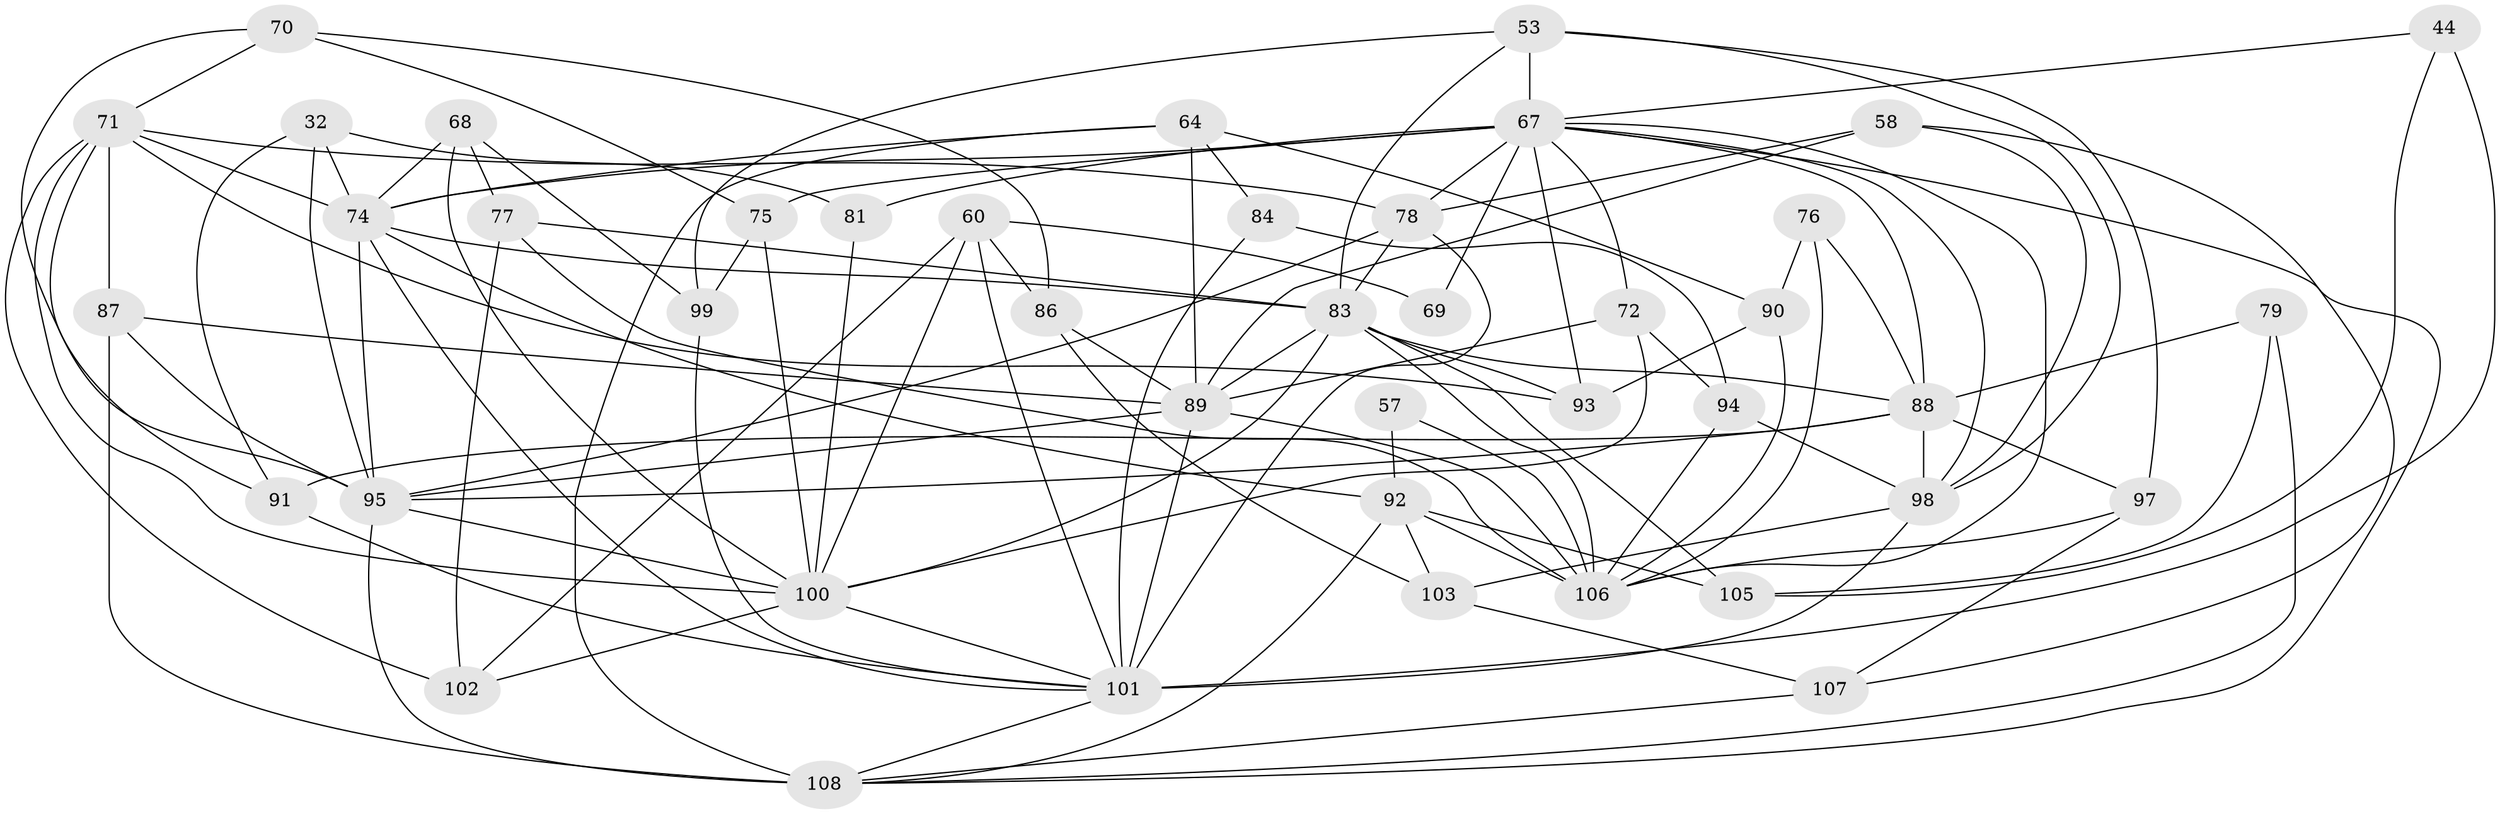 // original degree distribution, {4: 1.0}
// Generated by graph-tools (version 1.1) at 2025/04/03/04/25 22:04:21]
// undirected, 43 vertices, 117 edges
graph export_dot {
graph [start="1"]
  node [color=gray90,style=filled];
  32 [super="+14"];
  44;
  53 [super="+52"];
  57;
  58;
  60 [super="+43"];
  64 [super="+1+59"];
  67 [super="+35+24"];
  68;
  69;
  70;
  71 [super="+33+55"];
  72;
  74 [super="+40+62"];
  75;
  76;
  77;
  78 [super="+48"];
  79;
  81;
  83 [super="+47+29"];
  84;
  86;
  87 [super="+19"];
  88 [super="+63"];
  89 [super="+23+46"];
  90 [super="+51"];
  91;
  92 [super="+66+61"];
  93;
  94;
  95 [super="+49"];
  97;
  98 [super="+39+96+85"];
  99;
  100 [super="+50"];
  101 [super="+73"];
  102;
  103;
  105;
  106 [super="+80+65"];
  107;
  108 [super="+104+82"];
  32 -- 91;
  32 -- 81 [weight=2];
  32 -- 95 [weight=2];
  32 -- 74;
  44 -- 105;
  44 -- 101 [weight=2];
  44 -- 67;
  53 -- 97;
  53 -- 99;
  53 -- 67 [weight=2];
  53 -- 83;
  53 -- 98;
  57 -- 106 [weight=2];
  57 -- 92 [weight=2];
  58 -- 89;
  58 -- 107;
  58 -- 98;
  58 -- 78;
  60 -- 69 [weight=2];
  60 -- 102;
  60 -- 86;
  60 -- 101;
  60 -- 100;
  64 -- 84 [weight=2];
  64 -- 89 [weight=3];
  64 -- 90 [weight=2];
  64 -- 74;
  64 -- 108 [weight=4];
  67 -- 93;
  67 -- 88;
  67 -- 81;
  67 -- 74 [weight=3];
  67 -- 98;
  67 -- 69 [weight=2];
  67 -- 72;
  67 -- 75;
  67 -- 106;
  67 -- 78 [weight=2];
  67 -- 108;
  68 -- 77;
  68 -- 99;
  68 -- 74;
  68 -- 100;
  70 -- 71;
  70 -- 86;
  70 -- 75;
  70 -- 95;
  71 -- 78;
  71 -- 74;
  71 -- 93;
  71 -- 102;
  71 -- 91;
  71 -- 87;
  71 -- 100;
  72 -- 94;
  72 -- 89;
  72 -- 100;
  74 -- 92 [weight=2];
  74 -- 95;
  74 -- 101;
  74 -- 83;
  75 -- 99;
  75 -- 100;
  76 -- 90 [weight=2];
  76 -- 88;
  76 -- 106;
  77 -- 102;
  77 -- 106;
  77 -- 83;
  78 -- 95;
  78 -- 83 [weight=2];
  78 -- 101;
  79 -- 105;
  79 -- 88;
  79 -- 108 [weight=2];
  81 -- 100;
  83 -- 105;
  83 -- 106;
  83 -- 93;
  83 -- 88 [weight=2];
  83 -- 89;
  83 -- 100;
  84 -- 94;
  84 -- 101;
  86 -- 103;
  86 -- 89;
  87 -- 108 [weight=3];
  87 -- 95;
  87 -- 89;
  88 -- 95 [weight=2];
  88 -- 97;
  88 -- 91;
  88 -- 98;
  89 -- 95;
  89 -- 101;
  89 -- 106 [weight=2];
  90 -- 93;
  90 -- 106;
  91 -- 101;
  92 -- 103;
  92 -- 108 [weight=3];
  92 -- 105;
  92 -- 106;
  94 -- 106;
  94 -- 98;
  95 -- 108 [weight=2];
  95 -- 100;
  97 -- 106;
  97 -- 107;
  98 -- 101 [weight=4];
  98 -- 103;
  99 -- 101;
  100 -- 102;
  100 -- 101;
  101 -- 108 [weight=2];
  103 -- 107;
  107 -- 108;
}
